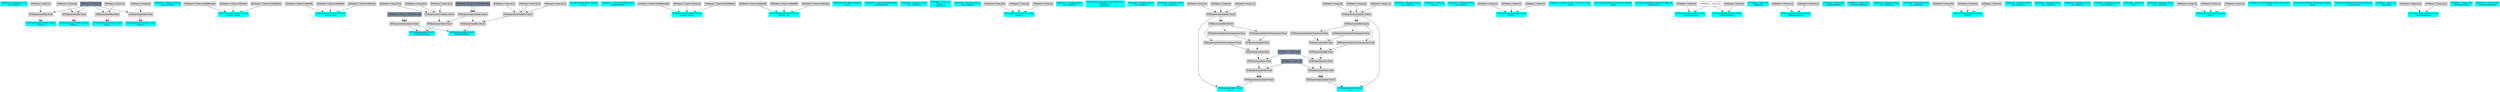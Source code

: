 digraph G {
node0 [shape="box" color="cyan" style="filled" label="VFXValue`1 Boolean (True)
_vfx_enabled_a"]
node1 [shape="box" color="cyan" style="filled" label="VFXExpressionCombine Float2
Count_a"]
node2 [shape="box" color="lightgray" style="filled" label="VFXExpressionMax Float"]
node3 [shape="box" color="lightgray" style="filled" label="VFXValue`1 Float (1)"]
node4 [shape="box" color="lightslategray" style="filled" label="VFXValue`1 Float (0)"]
node5 [shape="box" color="cyan" style="filled" label="VFXExpressionCombine Float2
Delay_a"]
node6 [shape="box" color="lightgray" style="filled" label="VFXExpressionMax Float"]
node7 [shape="box" color="lightgray" style="filled" label="VFXValue`1 Float (0)"]
node8 [shape="box" color="cyan" style="filled" label="VFXValue`1 Boolean (True)
_vfx_enabled_a"]
node9 [shape="box" color="cyan" style="filled" label="VFXExpressionCombine Float2
Count_a"]
node10 [shape="box" color="lightgray" style="filled" label="VFXExpressionMax Float"]
node11 [shape="box" color="lightgray" style="filled" label="VFXValue`1 Float (1)"]
node12 [shape="box" color="cyan" style="filled" label="VFXExpressionCombine Float2
Delay_a"]
node13 [shape="box" color="lightgray" style="filled" label="VFXExpressionMax Float"]
node14 [shape="box" color="lightgray" style="filled" label="VFXValue`1 Float (0)"]
node15 [shape="box" color="cyan" style="filled" label="VFXExpressionCombine Float3
bounds_center"]
node16 [shape="box" color="lightgray" style="filled" label="VFXValue`1 Float (-0,008661509)"]
node17 [shape="box" color="lightgray" style="filled" label="VFXValue`1 Float (1,401422)"]
node18 [shape="box" color="lightgray" style="filled" label="VFXValue`1 Float (-0,01848245)"]
node19 [shape="box" color="cyan" style="filled" label="VFXExpressionCombine Float3
bounds_size"]
node20 [shape="box" color="lightgray" style="filled" label="VFXValue`1 Float (3,004998)"]
node21 [shape="box" color="lightgray" style="filled" label="VFXValue`1 Float (3,960069)"]
node22 [shape="box" color="lightgray" style="filled" label="VFXValue`1 Float (3,060745)"]
node23 [shape="box" color="cyan" style="filled" label="VFXExpressionMin Float3
boundsPadding"]
node24 [shape="box" color="lightgray" style="filled" label="VFXExpressionMax Float3"]
node25 [shape="box" color="lightgray" style="filled" label="VFXExpressionCombine Float3"]
node26 [shape="box" color="lightgray" style="filled" label="VFXValue`1 Float (0,5)"]
node27 [shape="box" color="lightgray" style="filled" label="VFXValue`1 Float (0,5)"]
node28 [shape="box" color="lightgray" style="filled" label="VFXValue`1 Float (0,5)"]
node29 [shape="box" color="lightgray" style="filled" label="VFXExpressionCombine Float3"]
node30 [shape="box" color="lightslategray" style="filled" label="VFXValue`1 Float (-1,701412E+38)"]
node31 [shape="box" color="lightgray" style="filled" label="VFXExpressionCombine Float3"]
node32 [shape="box" color="lightslategray" style="filled" label="VFXValue`1 Float (1,701412E+38)"]
node33 [shape="box" color="cyan" style="filled" label="VFXMeshValue Mesh (46926)
mesh"]
node34 [shape="box" color="cyan" style="filled" label="VFXValue`1 Uint32 (4294967295)
subMeshMask"]
node35 [shape="box" color="cyan" style="filled" label="VFXExpressionCombine Float3
bounds_center"]
node36 [shape="box" color="lightgray" style="filled" label="VFXValue`1 Float (-0,008661509)"]
node37 [shape="box" color="lightgray" style="filled" label="VFXValue`1 Float (1,401422)"]
node38 [shape="box" color="lightgray" style="filled" label="VFXValue`1 Float (-0,01848245)"]
node39 [shape="box" color="cyan" style="filled" label="VFXExpressionCombine Float3
bounds_size"]
node40 [shape="box" color="lightgray" style="filled" label="VFXValue`1 Float (3,004998)"]
node41 [shape="box" color="lightgray" style="filled" label="VFXValue`1 Float (3,960069)"]
node42 [shape="box" color="lightgray" style="filled" label="VFXValue`1 Float (3,060745)"]
node43 [shape="box" color="cyan" style="filled" label="VFXExpressionMin Float3
boundsPadding"]
node44 [shape="box" color="lightgray" style="filled" label="VFXExpressionMax Float3"]
node45 [shape="box" color="lightgray" style="filled" label="VFXExpressionCombine Float3"]
node46 [shape="box" color="lightgray" style="filled" label="VFXValue`1 Float (0,5)"]
node47 [shape="box" color="lightgray" style="filled" label="VFXValue`1 Float (0,5)"]
node48 [shape="box" color="lightgray" style="filled" label="VFXValue`1 Float (0,5)"]
node49 [shape="box" color="cyan" style="filled" label="VFXMeshValue Mesh (46926)
mesh"]
node50 [shape="box" color="cyan" style="filled" label="VFXValue`1 Uint32 (4294967295)
subMeshMask"]
node51 [shape="box" color="cyan" style="filled" label="VFXValue`1 Boolean (True)
_vfx_enabled_a"]
node52 [shape="box" color="cyan" style="filled" label="VFXValue`1 Float (3)
Lifetime_a
Lifetime_a"]
node53 [shape="box" color="cyan" style="filled" label="VFXValue`1 Boolean (True)
_vfx_enabled_b"]
node54 [shape="box" color="cyan" style="filled" label="VFXExpressionCombine Float3
Angle_b"]
node55 [shape="box" color="lightgray" style="filled" label="VFXValue`1 Float (90)"]
node56 [shape="box" color="lightgray" style="filled" label="VFXValue`1 Float (0)"]
node57 [shape="box" color="lightgray" style="filled" label="VFXValue`1 Float (0)"]
node58 [shape="box" color="cyan" style="filled" label="VFXValue`1 Boolean (True)
_vfx_enabled_a"]
node59 [shape="box" color="cyan" style="filled" label="VFXBuiltInExpression Float (DeltaTime)
deltaTime_a
deltaTime_a"]
node60 [shape="box" color="cyan" style="filled" label="VFXValue`1 Boolean (True)
_vfx_enabled_b"]
node61 [shape="box" color="cyan" style="filled" label="VFXValue`1 Boolean (True)
_vfx_enabled_a"]
node62 [shape="box" color="cyan" style="filled" label="VFXExpressionMul Float3
Up_a"]
node63 [shape="box" color="lightgray" style="filled" label="VFXExpressionCombine Float3"]
node64 [shape="box" color="lightgray" style="filled" label="VFXValue`1 Float (0)"]
node65 [shape="box" color="lightgray" style="filled" label="VFXValue`1 Float (0)"]
node66 [shape="box" color="lightgray" style="filled" label="VFXValue`1 Float (-1)"]
node67 [shape="box" color="lightgray" style="filled" label="VFXExpressionCombine Float3"]
node68 [shape="box" color="lightgray" style="filled" label="VFXExpressionDivide Float"]
node69 [shape="box" color="lightslategray" style="filled" label="VFXValue`1 Float (1)"]
node70 [shape="box" color="lightgray" style="filled" label="VFXExpressionPow Float"]
node71 [shape="box" color="lightgray" style="filled" label="VFXExpressionAdd Float"]
node72 [shape="box" color="lightgray" style="filled" label="VFXExpressionAdd Float"]
node73 [shape="box" color="lightgray" style="filled" label="VFXExpressionExtractComponent Float"]
node74 [shape="box" color="lightgray" style="filled" label="VFXExpressionMul Float3"]
node75 [shape="box" color="lightgray" style="filled" label="VFXExpressionExtractComponent Float"]
node76 [shape="box" color="lightgray" style="filled" label="VFXExpressionExtractComponent Float"]
node77 [shape="box" color="lightslategray" style="filled" label="VFXValue`1 Float (0,5)"]
node78 [shape="box" color="cyan" style="filled" label="VFXValue`1 Boolean (True)
_vfx_enabled_b"]
node79 [shape="box" color="cyan" style="filled" label="VFXValue`1 Float (3)
Size_b"]
node80 [shape="box" color="cyan" style="filled" label="VFXValue`1 Boolean (True)
_vfx_enabled_c"]
node81 [shape="box" color="cyan" style="filled" label="VFXExpressionCombine Float3
Scale_c"]
node82 [shape="box" color="lightgray" style="filled" label="VFXValue`1 Float (1)"]
node83 [shape="box" color="lightgray" style="filled" label="VFXValue`1 Float (1)"]
node84 [shape="box" color="lightgray" style="filled" label="VFXValue`1 Float (1)"]
node85 [shape="box" color="cyan" style="filled" label="VFXValue`1 Float4 ((3.46, 1.70, 0.92, 1.00))
_Color"]
node86 [shape="box" color="cyan" style="filled" label="VFXTexture2DValue Texture2D (78548)
_Mask"]
node87 [shape="box" color="cyan" style="filled" label="VFXTexture2DValue Texture2D (46618)
_MainTexture"]
node88 [shape="box" color="cyan" style="filled" label="VFXExpressionCombine Float2
_MainTexSpeed"]
node89 [shape="box" label="VFXValue`1 Float (0)"]
node90 [shape="box" color="lightgray" style="filled" label="VFXValue`1 Float (0)"]
node91 [shape="box" color="cyan" style="filled" label="VFXValue`1 Float (0)
_AlphaClip"]
node92 [shape="box" color="cyan" style="filled" label="VFXExpressionCombine Float2
_DistortionSpeed"]
node93 [shape="box" color="lightgray" style="filled" label="VFXValue`1 Float (0,1)"]
node94 [shape="box" color="lightgray" style="filled" label="VFXValue`1 Float (0,5)"]
node95 [shape="box" color="cyan" style="filled" label="VFXValue`1 Float (50)
_DistortionScale"]
node96 [shape="box" color="cyan" style="filled" label="VFXValue`1 Float (0,2)
_DistortionAmount"]
node97 [shape="box" color="cyan" style="filled" label="VFXValue`1 Boolean (True)
_vfx_enabled_a"]
node98 [shape="box" color="cyan" style="filled" label="VFXValue`1 Boolean (True)
_vfx_enabled_b"]
node99 [shape="box" color="cyan" style="filled" label="VFXExpressionCombine Float3
Angle_b"]
node100 [shape="box" color="lightgray" style="filled" label="VFXValue`1 Float (90)"]
node101 [shape="box" color="lightgray" style="filled" label="VFXValue`1 Float (0)"]
node102 [shape="box" color="lightgray" style="filled" label="VFXValue`1 Float (0)"]
node103 [shape="box" color="cyan" style="filled" label="VFXValue`1 Boolean (True)
_vfx_enabled_a"]
node104 [shape="box" color="cyan" style="filled" label="VFXValue`1 Boolean (True)
_vfx_enabled_b"]
node105 [shape="box" color="cyan" style="filled" label="VFXValue`1 Boolean (True)
_vfx_enabled_a"]
node106 [shape="box" color="cyan" style="filled" label="VFXExpressionMul Float3
Up_a"]
node107 [shape="box" color="lightgray" style="filled" label="VFXExpressionCombine Float3"]
node108 [shape="box" color="lightgray" style="filled" label="VFXValue`1 Float (0)"]
node109 [shape="box" color="lightgray" style="filled" label="VFXValue`1 Float (0)"]
node110 [shape="box" color="lightgray" style="filled" label="VFXValue`1 Float (-1)"]
node111 [shape="box" color="lightgray" style="filled" label="VFXExpressionCombine Float3"]
node112 [shape="box" color="lightgray" style="filled" label="VFXExpressionDivide Float"]
node113 [shape="box" color="lightgray" style="filled" label="VFXExpressionPow Float"]
node114 [shape="box" color="lightgray" style="filled" label="VFXExpressionAdd Float"]
node115 [shape="box" color="lightgray" style="filled" label="VFXExpressionAdd Float"]
node116 [shape="box" color="lightgray" style="filled" label="VFXExpressionExtractComponent Float"]
node117 [shape="box" color="lightgray" style="filled" label="VFXExpressionMul Float3"]
node118 [shape="box" color="lightgray" style="filled" label="VFXExpressionExtractComponent Float"]
node119 [shape="box" color="lightgray" style="filled" label="VFXExpressionExtractComponent Float"]
node120 [shape="box" color="cyan" style="filled" label="VFXValue`1 Boolean (True)
_vfx_enabled_b"]
node121 [shape="box" color="cyan" style="filled" label="VFXValue`1 Float (3)
Size_b"]
node122 [shape="box" color="cyan" style="filled" label="VFXValue`1 Boolean (True)
_vfx_enabled_c"]
node123 [shape="box" color="cyan" style="filled" label="VFXExpressionCombine Float3
Scale_c"]
node124 [shape="box" color="lightgray" style="filled" label="VFXValue`1 Float (1)"]
node125 [shape="box" color="lightgray" style="filled" label="VFXValue`1 Float (1)"]
node126 [shape="box" color="lightgray" style="filled" label="VFXValue`1 Float (1)"]
node127 [shape="box" color="cyan" style="filled" label="VFXValue`1 Float4 ((0.00, 0.00, 0.00, 0.00))
_Color"]
node128 [shape="box" color="cyan" style="filled" label="VFXTexture2DValue Texture2D (78548)
_Mask"]
node129 [shape="box" color="cyan" style="filled" label="VFXTexture2DValue Texture2D (46618)
_MainTexture"]
node130 [shape="box" color="cyan" style="filled" label="VFXExpressionCombine Float2
_MainTexSpeed"]
node131 [shape="box" color="lightgray" style="filled" label="VFXValue`1 Float (0)"]
node132 [shape="box" color="cyan" style="filled" label="VFXValue`1 Float (0)
_AlphaClip"]
node133 [shape="box" color="cyan" style="filled" label="VFXExpressionCombine Float2
_DistortionSpeed"]
node134 [shape="box" color="lightgray" style="filled" label="VFXValue`1 Float (0,1)"]
node135 [shape="box" color="lightgray" style="filled" label="VFXValue`1 Float (0,5)"]
node136 [shape="box" color="cyan" style="filled" label="VFXValue`1 Float (50)
_DistortionScale"]
node137 [shape="box" color="cyan" style="filled" label="VFXValue`1 Float (0,34)
_DistortionAmount"]
node2 -> node1 [headlabel="0"]
node2 -> node1 [headlabel="1"]
node3 -> node2 [headlabel="0"]
node4 -> node2 [headlabel="1"]
node6 -> node5 [headlabel="0"]
node6 -> node5 [headlabel="1"]
node7 -> node6 [headlabel="0"]
node4 -> node6 [headlabel="1"]
node10 -> node9 [headlabel="0"]
node10 -> node9 [headlabel="1"]
node11 -> node10 [headlabel="0"]
node4 -> node10 [headlabel="1"]
node13 -> node12 [headlabel="0"]
node13 -> node12 [headlabel="1"]
node14 -> node13 [headlabel="0"]
node4 -> node13 [headlabel="1"]
node16 -> node15 [headlabel="0"]
node17 -> node15 [headlabel="1"]
node18 -> node15 [headlabel="2"]
node20 -> node19 [headlabel="0"]
node21 -> node19 [headlabel="1"]
node22 -> node19 [headlabel="2"]
node24 -> node23 [headlabel="0"]
node31 -> node23 [headlabel="1"]
node25 -> node24 [headlabel="0"]
node29 -> node24 [headlabel="1"]
node26 -> node25 [headlabel="0"]
node27 -> node25 [headlabel="1"]
node28 -> node25 [headlabel="2"]
node30 -> node29 [headlabel="0"]
node30 -> node29 [headlabel="1"]
node30 -> node29 [headlabel="2"]
node32 -> node31 [headlabel="0"]
node32 -> node31 [headlabel="1"]
node32 -> node31 [headlabel="2"]
node36 -> node35 [headlabel="0"]
node37 -> node35 [headlabel="1"]
node38 -> node35 [headlabel="2"]
node40 -> node39 [headlabel="0"]
node41 -> node39 [headlabel="1"]
node42 -> node39 [headlabel="2"]
node44 -> node43 [headlabel="0"]
node31 -> node43 [headlabel="1"]
node45 -> node44 [headlabel="0"]
node29 -> node44 [headlabel="1"]
node46 -> node45 [headlabel="0"]
node47 -> node45 [headlabel="1"]
node48 -> node45 [headlabel="2"]
node55 -> node54 [headlabel="0"]
node56 -> node54 [headlabel="1"]
node57 -> node54 [headlabel="2"]
node63 -> node62 [headlabel="0"]
node67 -> node62 [headlabel="1"]
node64 -> node63 [headlabel="0"]
node65 -> node63 [headlabel="1"]
node66 -> node63 [headlabel="2"]
node68 -> node67 [headlabel="0"]
node68 -> node67 [headlabel="1"]
node68 -> node67 [headlabel="2"]
node69 -> node68 [headlabel="0"]
node70 -> node68 [headlabel="1"]
node71 -> node70 [headlabel="0"]
node77 -> node70 [headlabel="1"]
node72 -> node71 [headlabel="0"]
node76 -> node71 [headlabel="1"]
node73 -> node72 [headlabel="0"]
node75 -> node72 [headlabel="1"]
node74 -> node73 
node63 -> node74 [headlabel="0"]
node63 -> node74 [headlabel="1"]
node74 -> node75 
node74 -> node76 
node82 -> node81 [headlabel="0"]
node83 -> node81 [headlabel="1"]
node84 -> node81 [headlabel="2"]
node89 -> node88 [headlabel="0"]
node90 -> node88 [headlabel="1"]
node93 -> node92 [headlabel="0"]
node94 -> node92 [headlabel="1"]
node100 -> node99 [headlabel="0"]
node101 -> node99 [headlabel="1"]
node102 -> node99 [headlabel="2"]
node107 -> node106 [headlabel="0"]
node111 -> node106 [headlabel="1"]
node108 -> node107 [headlabel="0"]
node109 -> node107 [headlabel="1"]
node110 -> node107 [headlabel="2"]
node112 -> node111 [headlabel="0"]
node112 -> node111 [headlabel="1"]
node112 -> node111 [headlabel="2"]
node69 -> node112 [headlabel="0"]
node113 -> node112 [headlabel="1"]
node114 -> node113 [headlabel="0"]
node77 -> node113 [headlabel="1"]
node115 -> node114 [headlabel="0"]
node119 -> node114 [headlabel="1"]
node116 -> node115 [headlabel="0"]
node118 -> node115 [headlabel="1"]
node117 -> node116 
node107 -> node117 [headlabel="0"]
node107 -> node117 [headlabel="1"]
node117 -> node118 
node117 -> node119 
node124 -> node123 [headlabel="0"]
node125 -> node123 [headlabel="1"]
node126 -> node123 [headlabel="2"]
node89 -> node130 [headlabel="0"]
node131 -> node130 [headlabel="1"]
node134 -> node133 [headlabel="0"]
node135 -> node133 [headlabel="1"]
}
